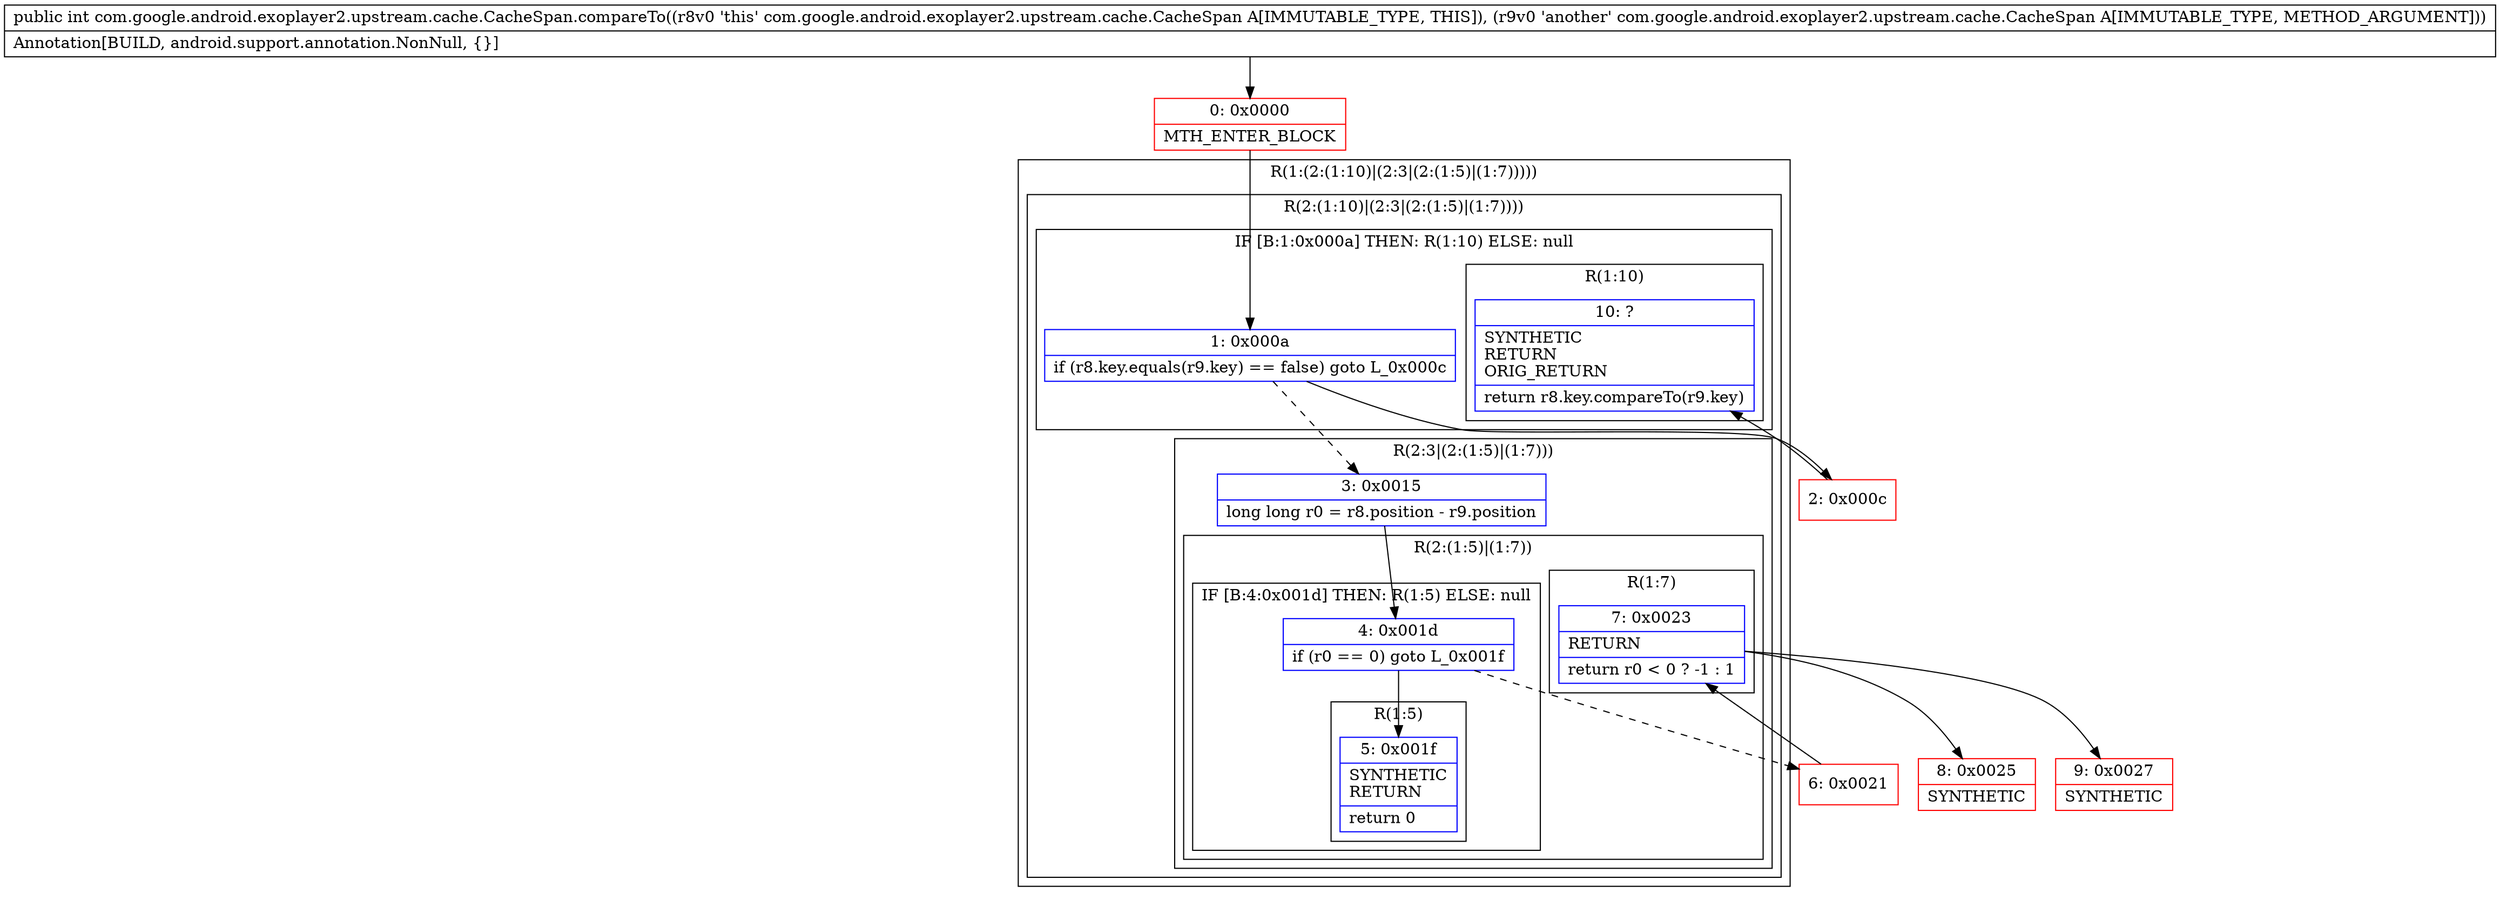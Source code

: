 digraph "CFG forcom.google.android.exoplayer2.upstream.cache.CacheSpan.compareTo(Lcom\/google\/android\/exoplayer2\/upstream\/cache\/CacheSpan;)I" {
subgraph cluster_Region_1939155067 {
label = "R(1:(2:(1:10)|(2:3|(2:(1:5)|(1:7)))))";
node [shape=record,color=blue];
subgraph cluster_Region_911531321 {
label = "R(2:(1:10)|(2:3|(2:(1:5)|(1:7))))";
node [shape=record,color=blue];
subgraph cluster_IfRegion_101526111 {
label = "IF [B:1:0x000a] THEN: R(1:10) ELSE: null";
node [shape=record,color=blue];
Node_1 [shape=record,label="{1\:\ 0x000a|if (r8.key.equals(r9.key) == false) goto L_0x000c\l}"];
subgraph cluster_Region_568098512 {
label = "R(1:10)";
node [shape=record,color=blue];
Node_10 [shape=record,label="{10\:\ ?|SYNTHETIC\lRETURN\lORIG_RETURN\l|return r8.key.compareTo(r9.key)\l}"];
}
}
subgraph cluster_Region_1045414695 {
label = "R(2:3|(2:(1:5)|(1:7)))";
node [shape=record,color=blue];
Node_3 [shape=record,label="{3\:\ 0x0015|long long r0 = r8.position \- r9.position\l}"];
subgraph cluster_Region_2068860000 {
label = "R(2:(1:5)|(1:7))";
node [shape=record,color=blue];
subgraph cluster_IfRegion_949487016 {
label = "IF [B:4:0x001d] THEN: R(1:5) ELSE: null";
node [shape=record,color=blue];
Node_4 [shape=record,label="{4\:\ 0x001d|if (r0 == 0) goto L_0x001f\l}"];
subgraph cluster_Region_1803418406 {
label = "R(1:5)";
node [shape=record,color=blue];
Node_5 [shape=record,label="{5\:\ 0x001f|SYNTHETIC\lRETURN\l|return 0\l}"];
}
}
subgraph cluster_Region_1392616830 {
label = "R(1:7)";
node [shape=record,color=blue];
Node_7 [shape=record,label="{7\:\ 0x0023|RETURN\l|return r0 \< 0 ? \-1 : 1\l}"];
}
}
}
}
}
Node_0 [shape=record,color=red,label="{0\:\ 0x0000|MTH_ENTER_BLOCK\l}"];
Node_2 [shape=record,color=red,label="{2\:\ 0x000c}"];
Node_6 [shape=record,color=red,label="{6\:\ 0x0021}"];
Node_8 [shape=record,color=red,label="{8\:\ 0x0025|SYNTHETIC\l}"];
Node_9 [shape=record,color=red,label="{9\:\ 0x0027|SYNTHETIC\l}"];
MethodNode[shape=record,label="{public int com.google.android.exoplayer2.upstream.cache.CacheSpan.compareTo((r8v0 'this' com.google.android.exoplayer2.upstream.cache.CacheSpan A[IMMUTABLE_TYPE, THIS]), (r9v0 'another' com.google.android.exoplayer2.upstream.cache.CacheSpan A[IMMUTABLE_TYPE, METHOD_ARGUMENT]))  | Annotation[BUILD, android.support.annotation.NonNull, \{\}]\l}"];
MethodNode -> Node_0;
Node_1 -> Node_2;
Node_1 -> Node_3[style=dashed];
Node_3 -> Node_4;
Node_4 -> Node_5;
Node_4 -> Node_6[style=dashed];
Node_7 -> Node_8;
Node_7 -> Node_9;
Node_0 -> Node_1;
Node_2 -> Node_10;
Node_6 -> Node_7;
}


